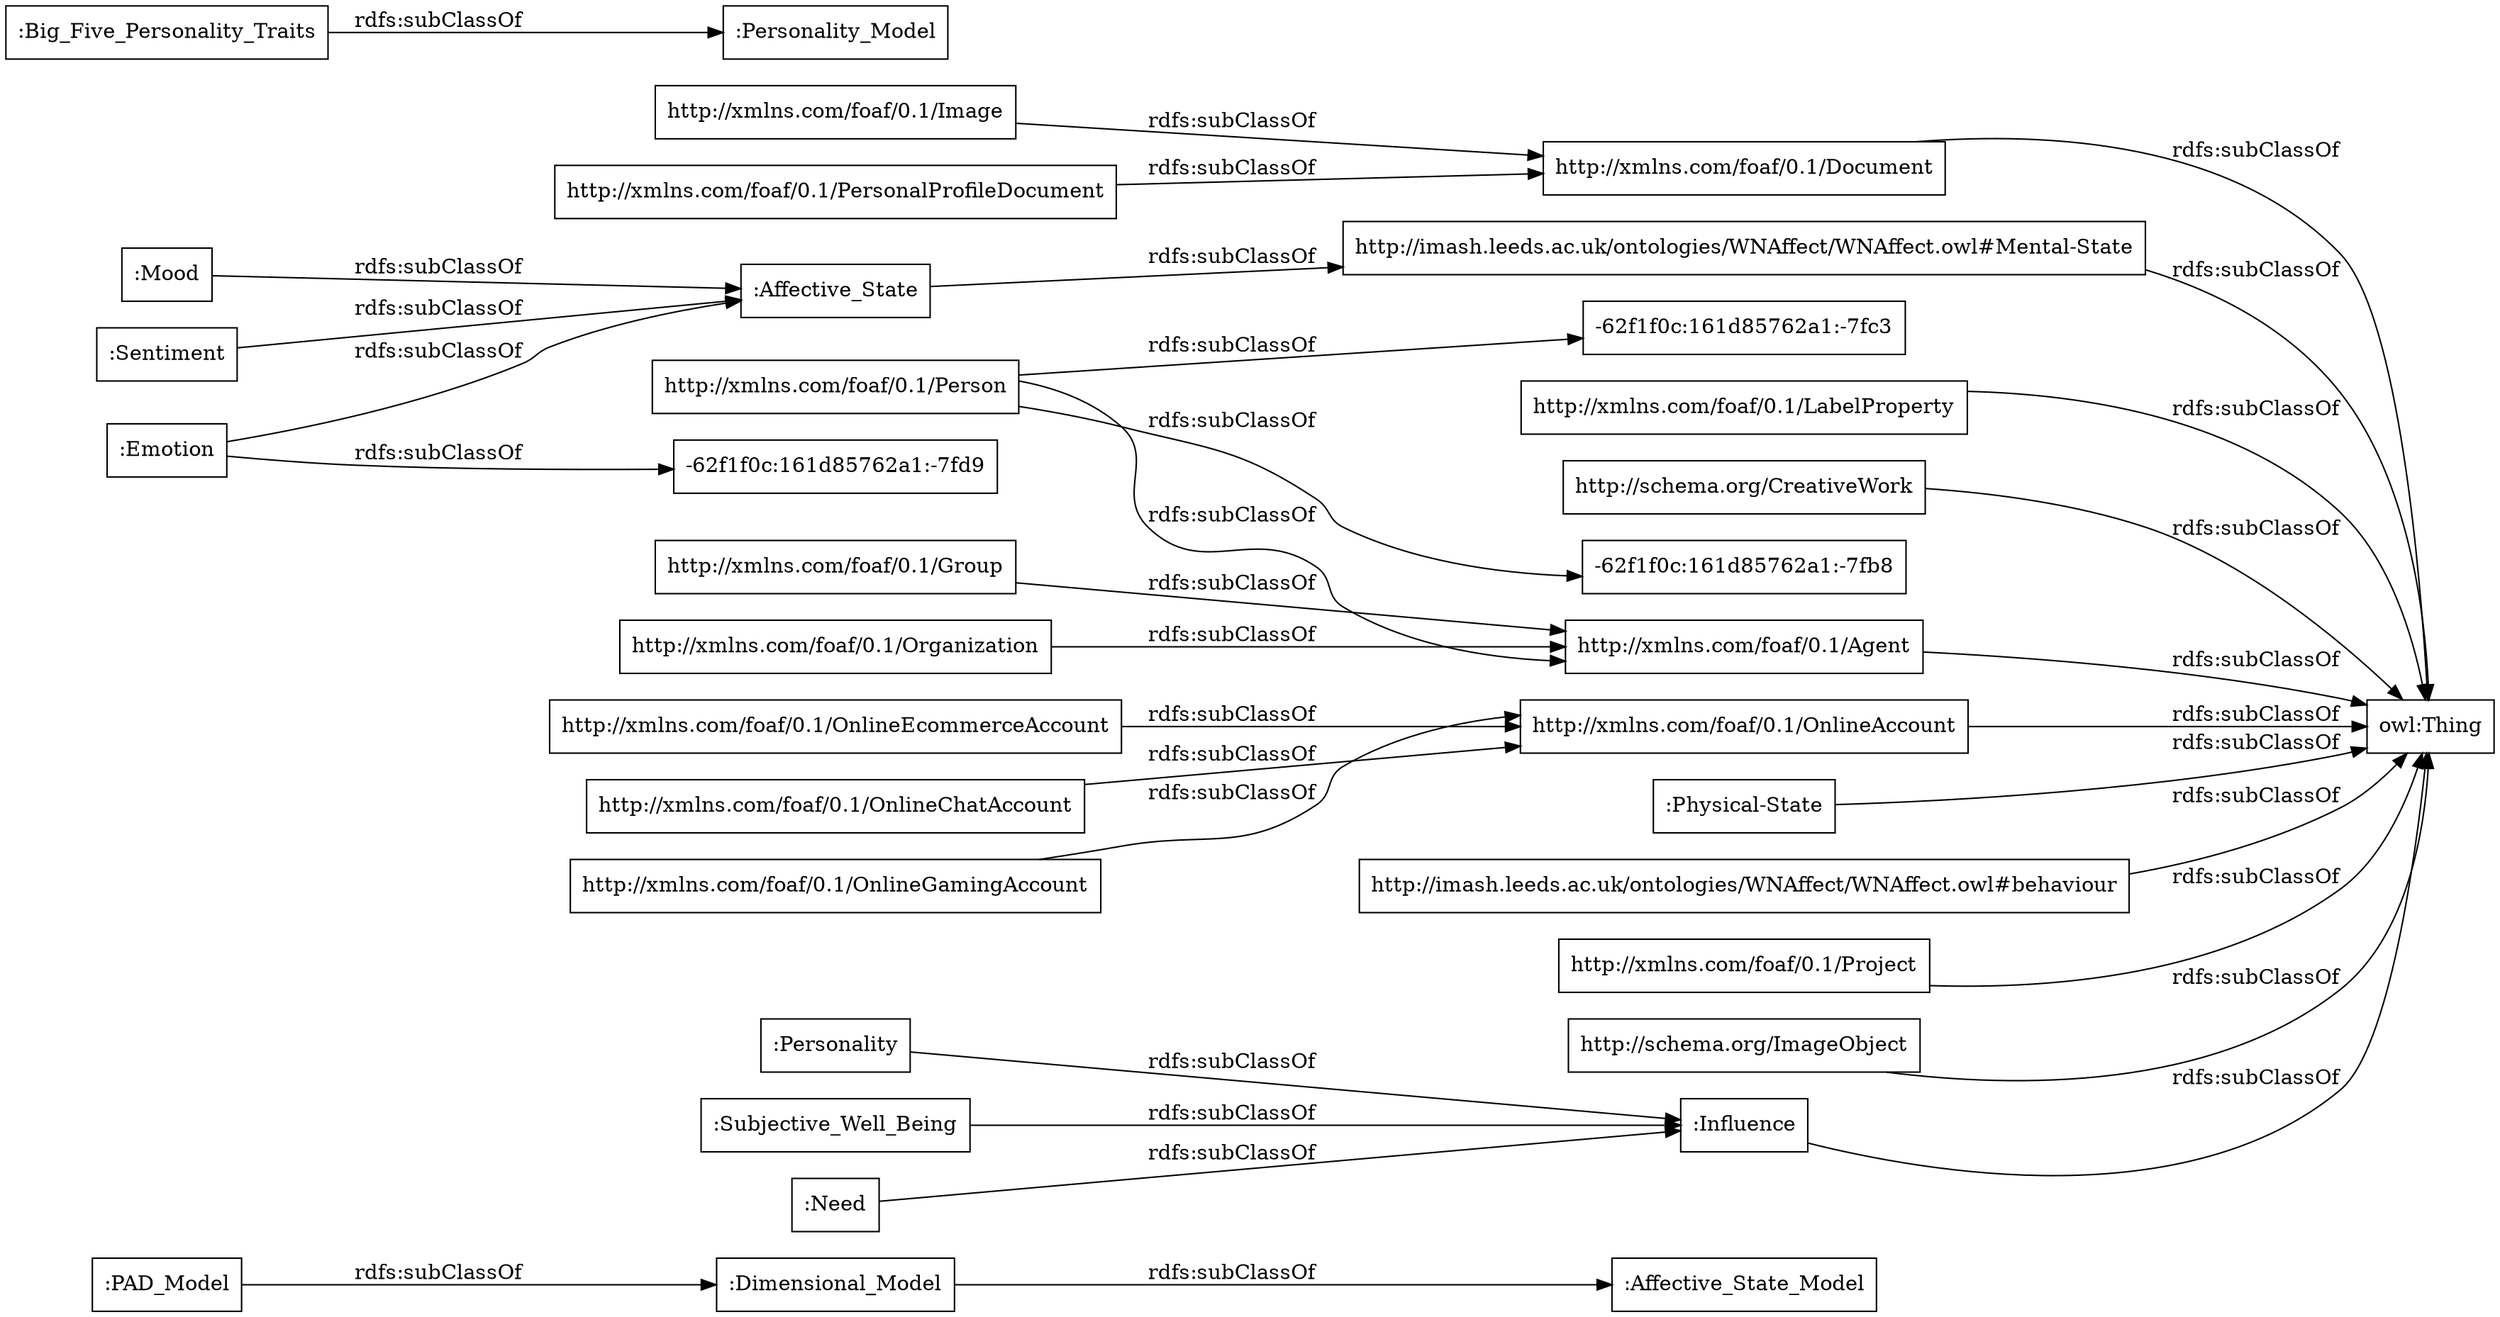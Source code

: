 digraph ar2dtool_diagram { 
rankdir=LR;
size="1000"
node [shape = rectangle, color="black"]; ":Affective_State_Model" ":Personality" "http://xmlns.com/foaf/0.1/Document" ":Sentiment" ":Emotion" "http://xmlns.com/foaf/0.1/OnlineGamingAccount" "-62f1f0c:161d85762a1:-7fc3" "http://xmlns.com/foaf/0.1/Group" ":Influence" ":Affective_State" "http://imash.leeds.ac.uk/ontologies/WNAffect/WNAffect.owl#Mental-State" "http://xmlns.com/foaf/0.1/LabelProperty" ":Mood" ":Dimensional_Model" "http://xmlns.com/foaf/0.1/Person" ":Need" "http://xmlns.com/foaf/0.1/OnlineEcommerceAccount" ":Subjective_Well_Being" "http://schema.org/CreativeWork" "http://xmlns.com/foaf/0.1/Organization" "-62f1f0c:161d85762a1:-7fd9" "http://xmlns.com/foaf/0.1/Agent" ":Physical-State" "http://imash.leeds.ac.uk/ontologies/WNAffect/WNAffect.owl#behaviour" ":Personality_Model" "http://xmlns.com/foaf/0.1/OnlineChatAccount" "http://xmlns.com/foaf/0.1/Image" "http://xmlns.com/foaf/0.1/PersonalProfileDocument" ":Big_Five_Personality_Traits" "-62f1f0c:161d85762a1:-7fb8" ":PAD_Model" "http://xmlns.com/foaf/0.1/Project" "http://schema.org/ImageObject" "http://xmlns.com/foaf/0.1/OnlineAccount" ; /*classes style*/
	"http://xmlns.com/foaf/0.1/Project" -> "owl:Thing" [ label = "rdfs:subClassOf" ];
	":Physical-State" -> "owl:Thing" [ label = "rdfs:subClassOf" ];
	"http://xmlns.com/foaf/0.1/Document" -> "owl:Thing" [ label = "rdfs:subClassOf" ];
	":PAD_Model" -> ":Dimensional_Model" [ label = "rdfs:subClassOf" ];
	"http://schema.org/ImageObject" -> "owl:Thing" [ label = "rdfs:subClassOf" ];
	":Emotion" -> "-62f1f0c:161d85762a1:-7fd9" [ label = "rdfs:subClassOf" ];
	":Emotion" -> ":Affective_State" [ label = "rdfs:subClassOf" ];
	":Influence" -> "owl:Thing" [ label = "rdfs:subClassOf" ];
	"http://xmlns.com/foaf/0.1/OnlineGamingAccount" -> "http://xmlns.com/foaf/0.1/OnlineAccount" [ label = "rdfs:subClassOf" ];
	"http://imash.leeds.ac.uk/ontologies/WNAffect/WNAffect.owl#Mental-State" -> "owl:Thing" [ label = "rdfs:subClassOf" ];
	"http://xmlns.com/foaf/0.1/PersonalProfileDocument" -> "http://xmlns.com/foaf/0.1/Document" [ label = "rdfs:subClassOf" ];
	"http://imash.leeds.ac.uk/ontologies/WNAffect/WNAffect.owl#behaviour" -> "owl:Thing" [ label = "rdfs:subClassOf" ];
	":Big_Five_Personality_Traits" -> ":Personality_Model" [ label = "rdfs:subClassOf" ];
	"http://xmlns.com/foaf/0.1/Group" -> "http://xmlns.com/foaf/0.1/Agent" [ label = "rdfs:subClassOf" ];
	"http://xmlns.com/foaf/0.1/OnlineChatAccount" -> "http://xmlns.com/foaf/0.1/OnlineAccount" [ label = "rdfs:subClassOf" ];
	":Sentiment" -> ":Affective_State" [ label = "rdfs:subClassOf" ];
	":Subjective_Well_Being" -> ":Influence" [ label = "rdfs:subClassOf" ];
	"http://xmlns.com/foaf/0.1/Image" -> "http://xmlns.com/foaf/0.1/Document" [ label = "rdfs:subClassOf" ];
	":Affective_State" -> "http://imash.leeds.ac.uk/ontologies/WNAffect/WNAffect.owl#Mental-State" [ label = "rdfs:subClassOf" ];
	"http://xmlns.com/foaf/0.1/Person" -> "-62f1f0c:161d85762a1:-7fb8" [ label = "rdfs:subClassOf" ];
	"http://xmlns.com/foaf/0.1/Person" -> "-62f1f0c:161d85762a1:-7fc3" [ label = "rdfs:subClassOf" ];
	"http://xmlns.com/foaf/0.1/Person" -> "http://xmlns.com/foaf/0.1/Agent" [ label = "rdfs:subClassOf" ];
	":Dimensional_Model" -> ":Affective_State_Model" [ label = "rdfs:subClassOf" ];
	"http://xmlns.com/foaf/0.1/Agent" -> "owl:Thing" [ label = "rdfs:subClassOf" ];
	":Personality" -> ":Influence" [ label = "rdfs:subClassOf" ];
	"http://xmlns.com/foaf/0.1/Organization" -> "http://xmlns.com/foaf/0.1/Agent" [ label = "rdfs:subClassOf" ];
	"http://xmlns.com/foaf/0.1/OnlineAccount" -> "owl:Thing" [ label = "rdfs:subClassOf" ];
	":Mood" -> ":Affective_State" [ label = "rdfs:subClassOf" ];
	"http://schema.org/CreativeWork" -> "owl:Thing" [ label = "rdfs:subClassOf" ];
	"http://xmlns.com/foaf/0.1/LabelProperty" -> "owl:Thing" [ label = "rdfs:subClassOf" ];
	":Need" -> ":Influence" [ label = "rdfs:subClassOf" ];
	"http://xmlns.com/foaf/0.1/OnlineEcommerceAccount" -> "http://xmlns.com/foaf/0.1/OnlineAccount" [ label = "rdfs:subClassOf" ];

}
